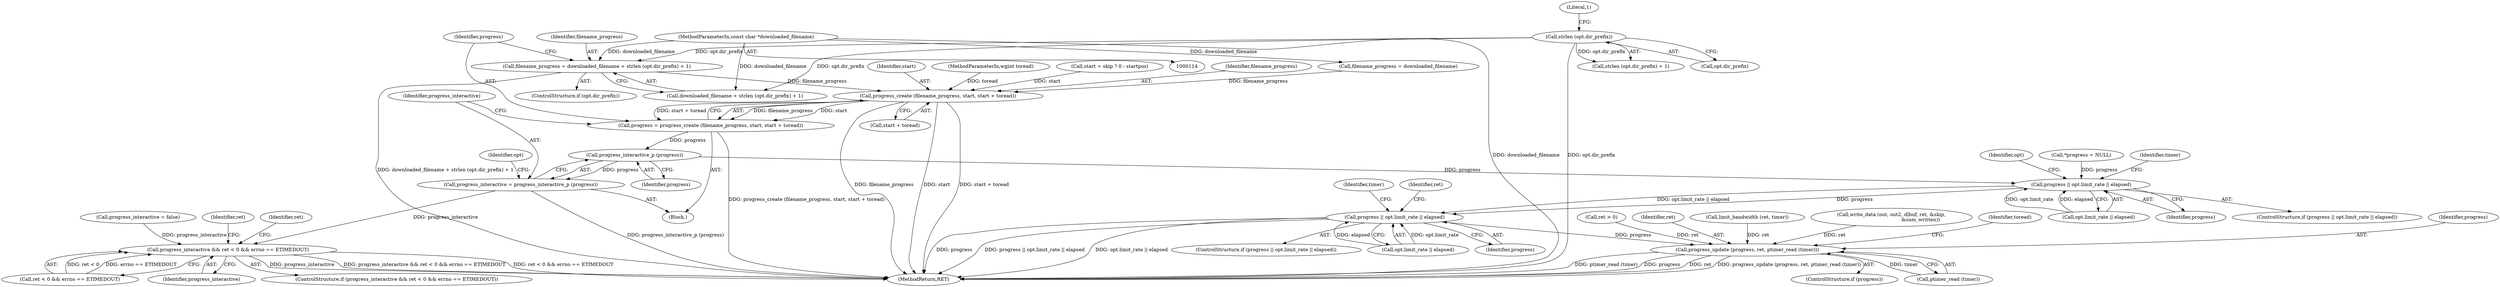 digraph "0_savannah_ba6b44f6745b14dce414761a8e4b35d31b176bba@integer" {
"1000301" [label="(Call,filename_progress = downloaded_filename + strlen (opt.dir_prefix) + 1)"];
"1000115" [label="(MethodParameterIn,const char *downloaded_filename)"];
"1000306" [label="(Call,strlen (opt.dir_prefix))"];
"1000317" [label="(Call,progress_create (filename_progress, start, start + toread))"];
"1000315" [label="(Call,progress = progress_create (filename_progress, start, start + toread))"];
"1000325" [label="(Call,progress_interactive_p (progress))"];
"1000323" [label="(Call,progress_interactive = progress_interactive_p (progress))"];
"1000520" [label="(Call,progress_interactive && ret < 0 && errno == ETIMEDOUT)"];
"1000333" [label="(Call,progress || opt.limit_rate || elapsed)"];
"1000539" [label="(Call,progress || opt.limit_rate || elapsed)"];
"1000760" [label="(Call,progress_update (progress, ret, ptimer_read (timer)))"];
"1000297" [label="(ControlStructure,if (opt.dir_prefix))"];
"1000334" [label="(Identifier,progress)"];
"1000329" [label="(Identifier,opt)"];
"1000522" [label="(Call,ret < 0 && errno == ETIMEDOUT)"];
"1000310" [label="(Literal,1)"];
"1000303" [label="(Call,downloaded_filename + strlen (opt.dir_prefix) + 1)"];
"1000758" [label="(ControlStructure,if (progress))"];
"1000320" [label="(Call,start + toread)"];
"1000761" [label="(Identifier,progress)"];
"1000760" [label="(Call,progress_update (progress, ret, ptimer_read (timer)))"];
"1000558" [label="(Call,ret > 0)"];
"1000325" [label="(Call,progress_interactive_p (progress))"];
"1000315" [label="(Call,progress = progress_create (filename_progress, start, start + toread))"];
"1000305" [label="(Call,strlen (opt.dir_prefix) + 1)"];
"1000520" [label="(Call,progress_interactive && ret < 0 && errno == ETIMEDOUT)"];
"1000115" [label="(MethodParameterIn,const char *downloaded_filename)"];
"1000319" [label="(Identifier,start)"];
"1000317" [label="(Call,progress_create (filename_progress, start, start + toread))"];
"1000316" [label="(Identifier,progress)"];
"1000762" [label="(Identifier,ret)"];
"1000521" [label="(Identifier,progress_interactive)"];
"1000118" [label="(MethodParameterIn,wgint toread)"];
"1000291" [label="(Call,start = skip ? 0 : startpos)"];
"1000755" [label="(Call,limit_bandwidth (ret, timer))"];
"1000156" [label="(Call,progress_interactive = false)"];
"1000335" [label="(Call,opt.limit_rate || elapsed)"];
"1000685" [label="(Call,write_data (out, out2, dlbuf, ret, &skip,\n                                      &sum_written))"];
"1000302" [label="(Identifier,filename_progress)"];
"1000333" [label="(Call,progress || opt.limit_rate || elapsed)"];
"1000312" [label="(Call,filename_progress = downloaded_filename)"];
"1000540" [label="(Identifier,progress)"];
"1000519" [label="(ControlStructure,if (progress_interactive && ret < 0 && errno == ETIMEDOUT))"];
"1000539" [label="(Call,progress || opt.limit_rate || elapsed)"];
"1000559" [label="(Identifier,ret)"];
"1000538" [label="(ControlStructure,if (progress || opt.limit_rate || elapsed))"];
"1000152" [label="(Call,*progress = NULL)"];
"1000342" [label="(Identifier,timer)"];
"1000323" [label="(Call,progress_interactive = progress_interactive_p (progress))"];
"1000541" [label="(Call,opt.limit_rate || elapsed)"];
"1000324" [label="(Identifier,progress_interactive)"];
"1000535" [label="(Identifier,ret)"];
"1000301" [label="(Call,filename_progress = downloaded_filename + strlen (opt.dir_prefix) + 1)"];
"1000318" [label="(Identifier,filename_progress)"];
"1000548" [label="(Identifier,timer)"];
"1000768" [label="(Identifier,toread)"];
"1000332" [label="(ControlStructure,if (progress || opt.limit_rate || elapsed))"];
"1000530" [label="(Identifier,ret)"];
"1000307" [label="(Call,opt.dir_prefix)"];
"1000306" [label="(Call,strlen (opt.dir_prefix))"];
"1000350" [label="(Identifier,opt)"];
"1000783" [label="(MethodReturn,RET)"];
"1000763" [label="(Call,ptimer_read (timer))"];
"1000288" [label="(Block,)"];
"1000326" [label="(Identifier,progress)"];
"1000301" -> "1000297"  [label="AST: "];
"1000301" -> "1000303"  [label="CFG: "];
"1000302" -> "1000301"  [label="AST: "];
"1000303" -> "1000301"  [label="AST: "];
"1000316" -> "1000301"  [label="CFG: "];
"1000301" -> "1000783"  [label="DDG: downloaded_filename + strlen (opt.dir_prefix) + 1"];
"1000115" -> "1000301"  [label="DDG: downloaded_filename"];
"1000306" -> "1000301"  [label="DDG: opt.dir_prefix"];
"1000301" -> "1000317"  [label="DDG: filename_progress"];
"1000115" -> "1000114"  [label="AST: "];
"1000115" -> "1000783"  [label="DDG: downloaded_filename"];
"1000115" -> "1000303"  [label="DDG: downloaded_filename"];
"1000115" -> "1000312"  [label="DDG: downloaded_filename"];
"1000306" -> "1000305"  [label="AST: "];
"1000306" -> "1000307"  [label="CFG: "];
"1000307" -> "1000306"  [label="AST: "];
"1000310" -> "1000306"  [label="CFG: "];
"1000306" -> "1000783"  [label="DDG: opt.dir_prefix"];
"1000306" -> "1000303"  [label="DDG: opt.dir_prefix"];
"1000306" -> "1000305"  [label="DDG: opt.dir_prefix"];
"1000317" -> "1000315"  [label="AST: "];
"1000317" -> "1000320"  [label="CFG: "];
"1000318" -> "1000317"  [label="AST: "];
"1000319" -> "1000317"  [label="AST: "];
"1000320" -> "1000317"  [label="AST: "];
"1000315" -> "1000317"  [label="CFG: "];
"1000317" -> "1000783"  [label="DDG: filename_progress"];
"1000317" -> "1000783"  [label="DDG: start"];
"1000317" -> "1000783"  [label="DDG: start + toread"];
"1000317" -> "1000315"  [label="DDG: filename_progress"];
"1000317" -> "1000315"  [label="DDG: start"];
"1000317" -> "1000315"  [label="DDG: start + toread"];
"1000312" -> "1000317"  [label="DDG: filename_progress"];
"1000291" -> "1000317"  [label="DDG: start"];
"1000118" -> "1000317"  [label="DDG: toread"];
"1000315" -> "1000288"  [label="AST: "];
"1000316" -> "1000315"  [label="AST: "];
"1000324" -> "1000315"  [label="CFG: "];
"1000315" -> "1000783"  [label="DDG: progress_create (filename_progress, start, start + toread)"];
"1000315" -> "1000325"  [label="DDG: progress"];
"1000325" -> "1000323"  [label="AST: "];
"1000325" -> "1000326"  [label="CFG: "];
"1000326" -> "1000325"  [label="AST: "];
"1000323" -> "1000325"  [label="CFG: "];
"1000325" -> "1000323"  [label="DDG: progress"];
"1000325" -> "1000333"  [label="DDG: progress"];
"1000323" -> "1000288"  [label="AST: "];
"1000324" -> "1000323"  [label="AST: "];
"1000329" -> "1000323"  [label="CFG: "];
"1000323" -> "1000783"  [label="DDG: progress_interactive_p (progress)"];
"1000323" -> "1000520"  [label="DDG: progress_interactive"];
"1000520" -> "1000519"  [label="AST: "];
"1000520" -> "1000521"  [label="CFG: "];
"1000520" -> "1000522"  [label="CFG: "];
"1000521" -> "1000520"  [label="AST: "];
"1000522" -> "1000520"  [label="AST: "];
"1000530" -> "1000520"  [label="CFG: "];
"1000535" -> "1000520"  [label="CFG: "];
"1000520" -> "1000783"  [label="DDG: progress_interactive && ret < 0 && errno == ETIMEDOUT"];
"1000520" -> "1000783"  [label="DDG: ret < 0 && errno == ETIMEDOUT"];
"1000520" -> "1000783"  [label="DDG: progress_interactive"];
"1000156" -> "1000520"  [label="DDG: progress_interactive"];
"1000522" -> "1000520"  [label="DDG: ret < 0"];
"1000522" -> "1000520"  [label="DDG: errno == ETIMEDOUT"];
"1000333" -> "1000332"  [label="AST: "];
"1000333" -> "1000334"  [label="CFG: "];
"1000333" -> "1000335"  [label="CFG: "];
"1000334" -> "1000333"  [label="AST: "];
"1000335" -> "1000333"  [label="AST: "];
"1000342" -> "1000333"  [label="CFG: "];
"1000350" -> "1000333"  [label="CFG: "];
"1000152" -> "1000333"  [label="DDG: progress"];
"1000335" -> "1000333"  [label="DDG: opt.limit_rate"];
"1000335" -> "1000333"  [label="DDG: elapsed"];
"1000333" -> "1000539"  [label="DDG: progress"];
"1000333" -> "1000539"  [label="DDG: opt.limit_rate || elapsed"];
"1000539" -> "1000538"  [label="AST: "];
"1000539" -> "1000540"  [label="CFG: "];
"1000539" -> "1000541"  [label="CFG: "];
"1000540" -> "1000539"  [label="AST: "];
"1000541" -> "1000539"  [label="AST: "];
"1000548" -> "1000539"  [label="CFG: "];
"1000559" -> "1000539"  [label="CFG: "];
"1000539" -> "1000783"  [label="DDG: progress"];
"1000539" -> "1000783"  [label="DDG: progress || opt.limit_rate || elapsed"];
"1000539" -> "1000783"  [label="DDG: opt.limit_rate || elapsed"];
"1000541" -> "1000539"  [label="DDG: opt.limit_rate"];
"1000541" -> "1000539"  [label="DDG: elapsed"];
"1000539" -> "1000760"  [label="DDG: progress"];
"1000760" -> "1000758"  [label="AST: "];
"1000760" -> "1000763"  [label="CFG: "];
"1000761" -> "1000760"  [label="AST: "];
"1000762" -> "1000760"  [label="AST: "];
"1000763" -> "1000760"  [label="AST: "];
"1000768" -> "1000760"  [label="CFG: "];
"1000760" -> "1000783"  [label="DDG: ret"];
"1000760" -> "1000783"  [label="DDG: progress_update (progress, ret, ptimer_read (timer))"];
"1000760" -> "1000783"  [label="DDG: ptimer_read (timer)"];
"1000760" -> "1000783"  [label="DDG: progress"];
"1000685" -> "1000760"  [label="DDG: ret"];
"1000558" -> "1000760"  [label="DDG: ret"];
"1000755" -> "1000760"  [label="DDG: ret"];
"1000763" -> "1000760"  [label="DDG: timer"];
}
